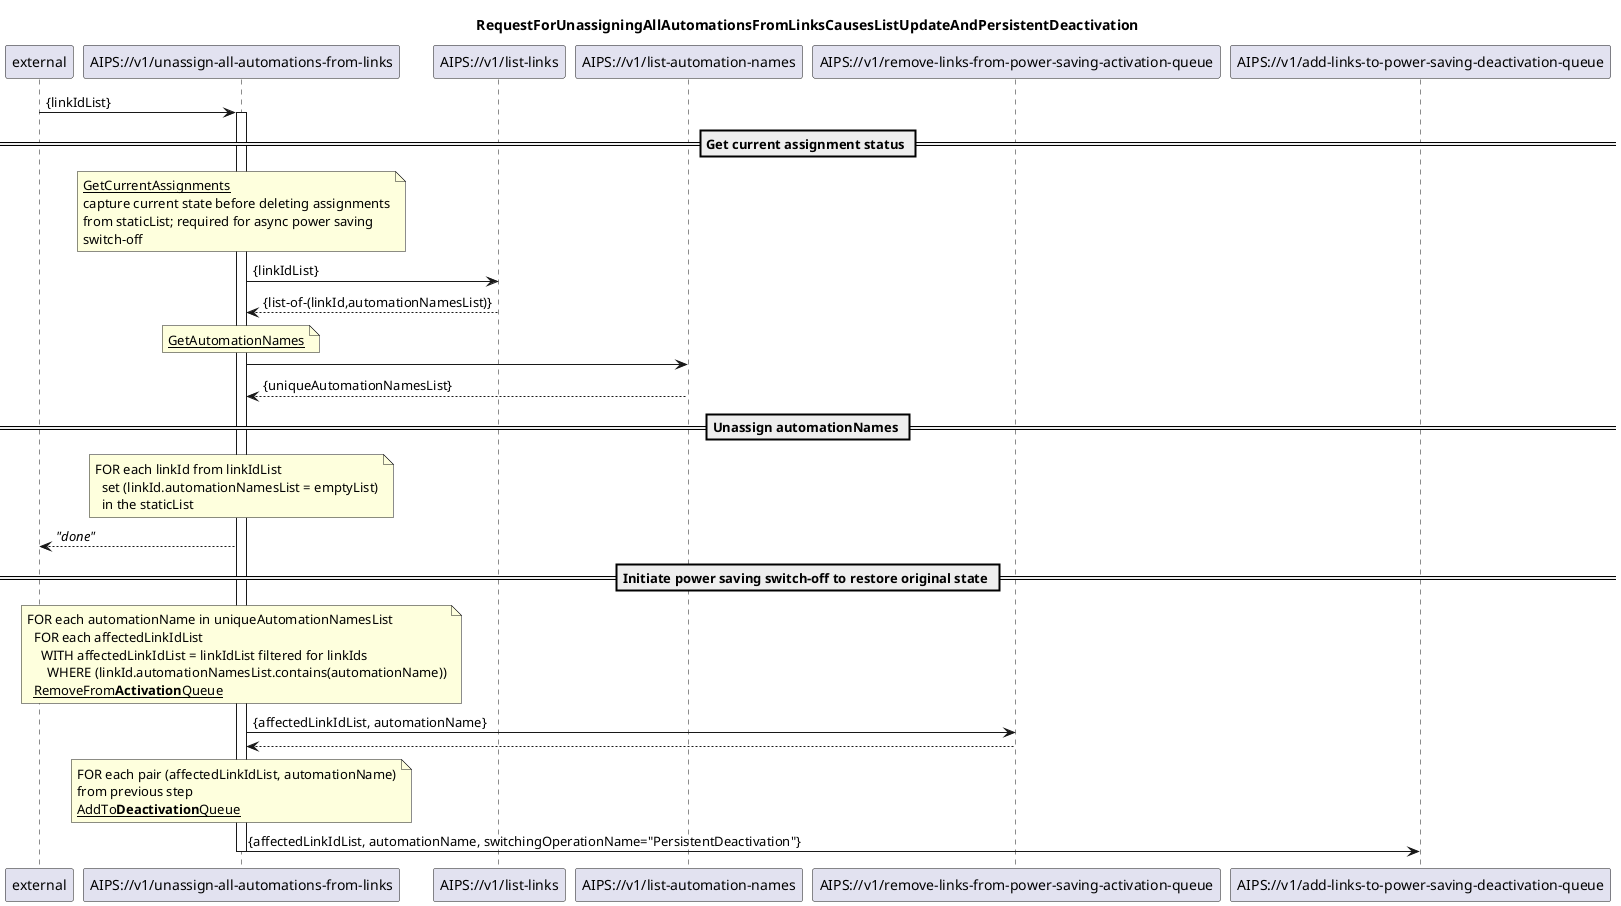 @startuml 104_unassignAllAutomationsFromLinks
skinparam responseMessageBelowArrow true

title
RequestForUnassigningAllAutomationsFromLinksCausesListUpdateAndPersistentDeactivation
end title

participant "external" as requestor
participant "AIPS://v1/unassign-all-automations-from-links" as unassignAutomation
participant "AIPS://v1/list-links" as listLinks
participant "AIPS://v1/list-automation-names" as listAutomations
participant "AIPS://v1/remove-links-from-power-saving-activation-queue" as stopSimpleActivation
participant "AIPS://v1/add-links-to-power-saving-deactivation-queue" as startPersistentDeactivation

requestor -> unassignAutomation: {linkIdList}
activate unassignAutomation

== Get current assignment status ==

'get current assignments from staticList
note over unassignAutomation
  <u>GetCurrentAssignments</u>
  capture current state before deleting assignments
  from staticList; required for async power saving
  switch-off
end note
unassignAutomation -> listLinks: {linkIdList}
listLinks --> unassignAutomation: {list-of-(linkId,automationNamesList)}

'get automationNames
note over unassignAutomation
  <u>GetAutomationNames</u>
end note
unassignAutomation -> listAutomations
listAutomations --> unassignAutomation: {uniqueAutomationNamesList}

== Unassign automationNames ==

'update staticList by deleting automationNames
note over unassignAutomation
  FOR each linkId from linkIdList
    set (linkId.automationNamesList = emptyList)
    in the staticList
end note
unassignAutomation --> requestor: <i>"done"</i>

== Initiate power saving switch-off to restore original state ==

'stop ongoing/planned power saving (once per automationName)
note over unassignAutomation
  FOR each automationName in uniqueAutomationNamesList
    FOR each affectedLinkIdList
      WITH affectedLinkIdList = linkIdList filtered for linkIds
        WHERE (linkId.automationNamesList.contains(automationName))
    <u>RemoveFrom<b>Activation</b>Queue</u>
end note
unassignAutomation -> stopSimpleActivation: {affectedLinkIdList, automationName}
stopSimpleActivation --> unassignAutomation


'initiate persistentDeactivation to turn power saving off (once per automationName)
note over unassignAutomation
  FOR each pair (affectedLinkIdList, automationName)
  from previous step
  <u>AddTo<b>Deactivation</b>Queue</u>
end note
unassignAutomation -> startPersistentDeactivation: {affectedLinkIdList, automationName, switchingOperationName="PersistentDeactivation"}


deactivate unassignAutomation

@enduml